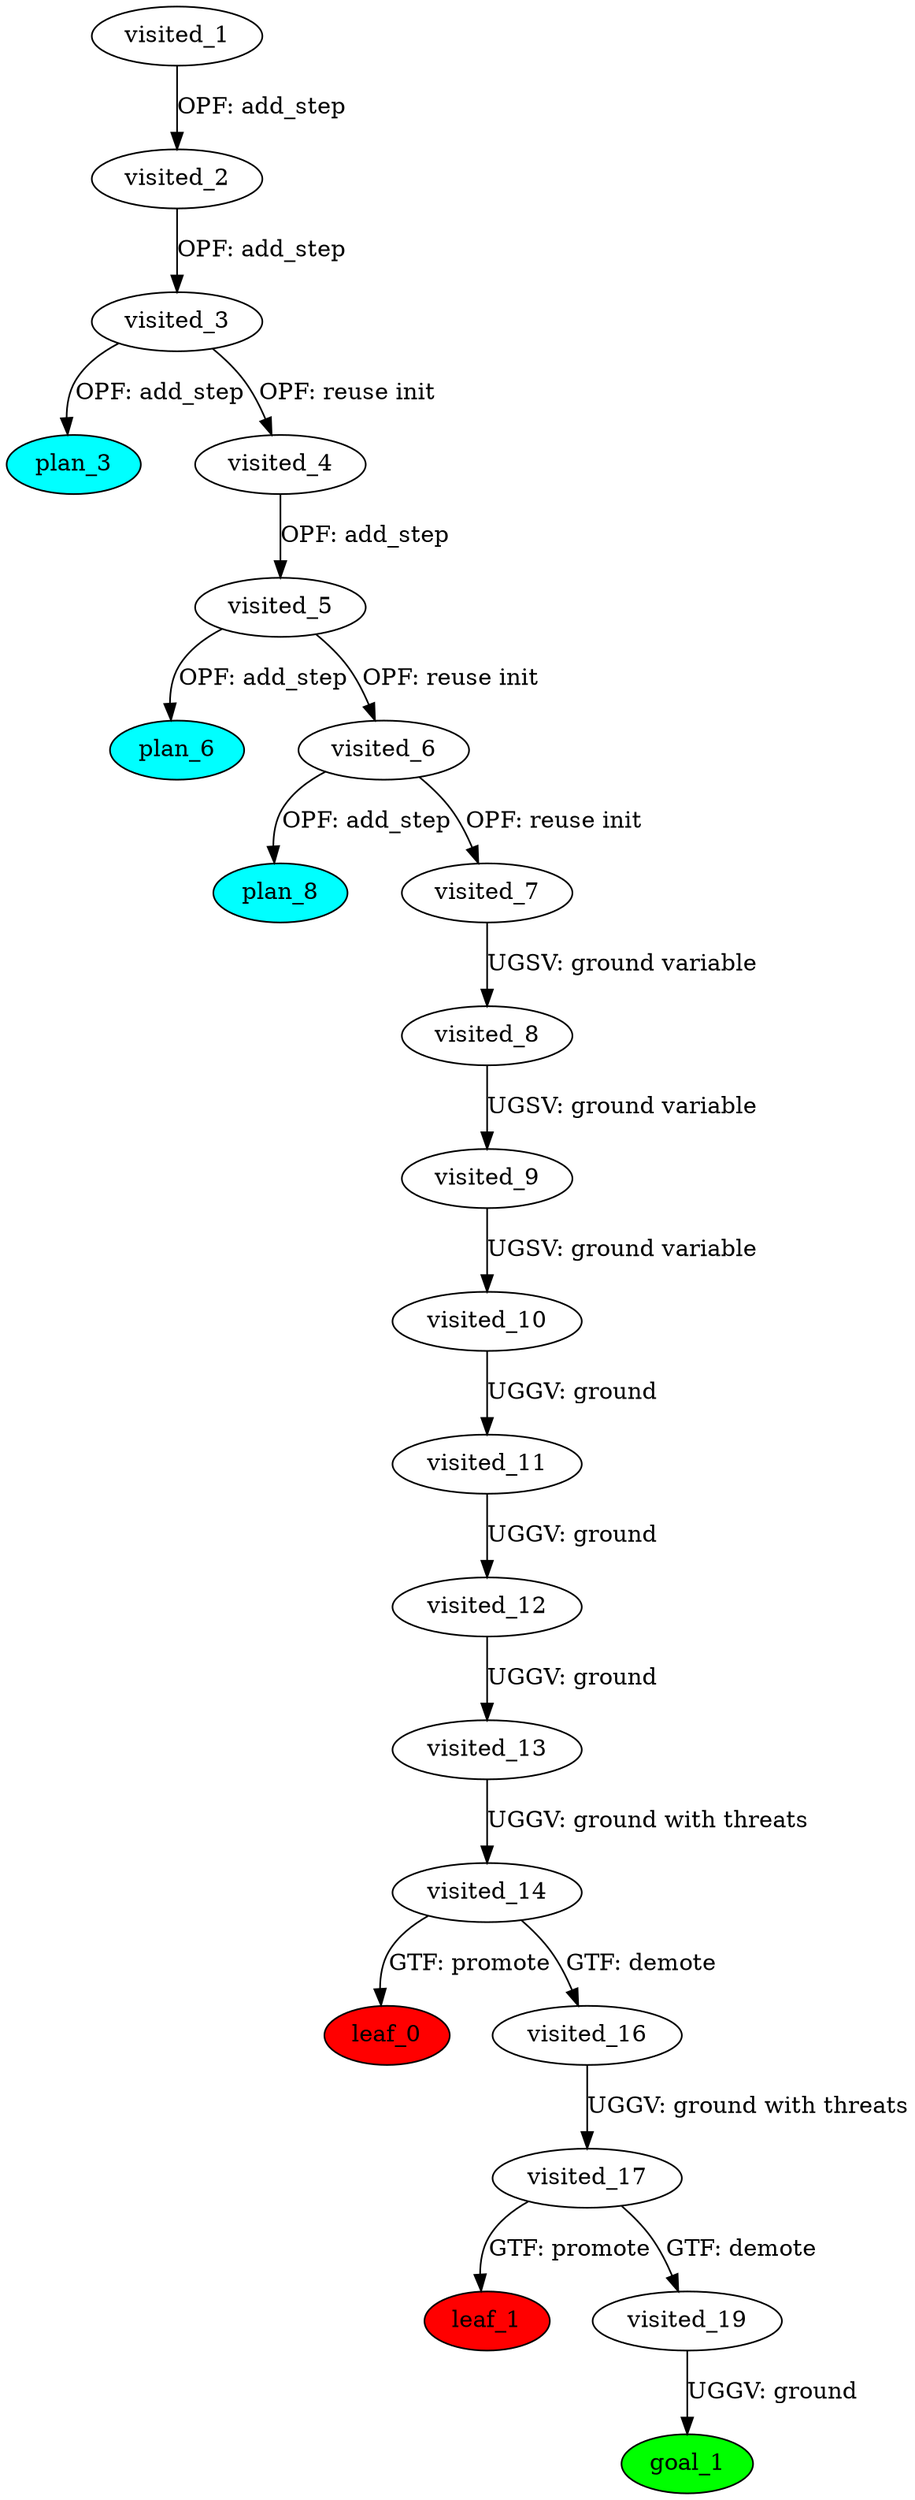 digraph {
	"1cc24867-104a-d5f2-05d2-9819f14b76ec" [label=plan_0 fillcolor=cyan style=filled]
	"1cc24867-104a-d5f2-05d2-9819f14b76ec" [label=visited_1 fillcolor=white style=filled]
	"501f8252-b4f4-a510-51f5-14ccc786a0aa" [label=plan_1 fillcolor=cyan style=filled]
	"1cc24867-104a-d5f2-05d2-9819f14b76ec" -> "501f8252-b4f4-a510-51f5-14ccc786a0aa" [label="OPF: add_step"]
	"501f8252-b4f4-a510-51f5-14ccc786a0aa" [label=visited_2 fillcolor=white style=filled]
	"5e807c75-9239-f8f5-b611-b446ee839f01" [label=plan_2 fillcolor=cyan style=filled]
	"501f8252-b4f4-a510-51f5-14ccc786a0aa" -> "5e807c75-9239-f8f5-b611-b446ee839f01" [label="OPF: add_step"]
	"5e807c75-9239-f8f5-b611-b446ee839f01" [label=visited_3 fillcolor=white style=filled]
	"9f3731ac-09fb-836a-8672-63067b214449" [label=plan_3 fillcolor=cyan style=filled]
	"5e807c75-9239-f8f5-b611-b446ee839f01" -> "9f3731ac-09fb-836a-8672-63067b214449" [label="OPF: add_step"]
	"8af7c297-38fa-f8be-c4b4-87db0a51ca64" [label=plan_4 fillcolor=cyan style=filled]
	"5e807c75-9239-f8f5-b611-b446ee839f01" -> "8af7c297-38fa-f8be-c4b4-87db0a51ca64" [label="OPF: reuse init"]
	"8af7c297-38fa-f8be-c4b4-87db0a51ca64" [label=visited_4 fillcolor=white style=filled]
	"942c3f30-6333-9f7a-da02-940410470571" [label=plan_5 fillcolor=cyan style=filled]
	"8af7c297-38fa-f8be-c4b4-87db0a51ca64" -> "942c3f30-6333-9f7a-da02-940410470571" [label="OPF: add_step"]
	"942c3f30-6333-9f7a-da02-940410470571" [label=visited_5 fillcolor=white style=filled]
	"e34b2dab-5590-babf-52ab-7f212cdf8f26" [label=plan_6 fillcolor=cyan style=filled]
	"942c3f30-6333-9f7a-da02-940410470571" -> "e34b2dab-5590-babf-52ab-7f212cdf8f26" [label="OPF: add_step"]
	"f3e42a59-d7b4-2a1f-5806-07e7afef5a22" [label=plan_7 fillcolor=cyan style=filled]
	"942c3f30-6333-9f7a-da02-940410470571" -> "f3e42a59-d7b4-2a1f-5806-07e7afef5a22" [label="OPF: reuse init"]
	"f3e42a59-d7b4-2a1f-5806-07e7afef5a22" [label=visited_6 fillcolor=white style=filled]
	"f5ae5196-c750-e3ea-7cb6-0d982b04220c" [label=plan_8 fillcolor=cyan style=filled]
	"f3e42a59-d7b4-2a1f-5806-07e7afef5a22" -> "f5ae5196-c750-e3ea-7cb6-0d982b04220c" [label="OPF: add_step"]
	"b34dfd44-8249-23f6-9263-92a1a74b03a8" [label=plan_9 fillcolor=cyan style=filled]
	"f3e42a59-d7b4-2a1f-5806-07e7afef5a22" -> "b34dfd44-8249-23f6-9263-92a1a74b03a8" [label="OPF: reuse init"]
	"b34dfd44-8249-23f6-9263-92a1a74b03a8" [label=visited_7 fillcolor=white style=filled]
	"4d1bcb0a-ecc3-2949-b3d4-1d2a304e18c8" [label=plan_10 fillcolor=cyan style=filled]
	"b34dfd44-8249-23f6-9263-92a1a74b03a8" -> "4d1bcb0a-ecc3-2949-b3d4-1d2a304e18c8" [label="UGSV: ground variable"]
	"4d1bcb0a-ecc3-2949-b3d4-1d2a304e18c8" [label=visited_8 fillcolor=white style=filled]
	"70bbf07e-e80a-50b7-a36f-494a54d41e87" [label=plan_11 fillcolor=cyan style=filled]
	"4d1bcb0a-ecc3-2949-b3d4-1d2a304e18c8" -> "70bbf07e-e80a-50b7-a36f-494a54d41e87" [label="UGSV: ground variable"]
	"70bbf07e-e80a-50b7-a36f-494a54d41e87" [label=visited_9 fillcolor=white style=filled]
	"cada4d07-6188-4177-9d1f-08d10f989310" [label=plan_12 fillcolor=cyan style=filled]
	"70bbf07e-e80a-50b7-a36f-494a54d41e87" -> "cada4d07-6188-4177-9d1f-08d10f989310" [label="UGSV: ground variable"]
	"cada4d07-6188-4177-9d1f-08d10f989310" [label=visited_10 fillcolor=white style=filled]
	"b0cf91f8-4272-c0a6-3b75-dbac89c9f337" [label=plan_13 fillcolor=cyan style=filled]
	"cada4d07-6188-4177-9d1f-08d10f989310" -> "b0cf91f8-4272-c0a6-3b75-dbac89c9f337" [label="UGGV: ground"]
	"b0cf91f8-4272-c0a6-3b75-dbac89c9f337" [label=visited_11 fillcolor=white style=filled]
	"6fc86e97-f455-d719-88b2-48dda590666d" [label=plan_14 fillcolor=cyan style=filled]
	"b0cf91f8-4272-c0a6-3b75-dbac89c9f337" -> "6fc86e97-f455-d719-88b2-48dda590666d" [label="UGGV: ground"]
	"6fc86e97-f455-d719-88b2-48dda590666d" [label=visited_12 fillcolor=white style=filled]
	"8103ec15-9870-3b70-a02e-795bc802d3e6" [label=plan_15 fillcolor=cyan style=filled]
	"6fc86e97-f455-d719-88b2-48dda590666d" -> "8103ec15-9870-3b70-a02e-795bc802d3e6" [label="UGGV: ground"]
	"8103ec15-9870-3b70-a02e-795bc802d3e6" [label=visited_13 fillcolor=white style=filled]
	"668a73e8-fa24-4128-c1b3-227e4a505020" [label=plan_16 fillcolor=cyan style=filled]
	"8103ec15-9870-3b70-a02e-795bc802d3e6" -> "668a73e8-fa24-4128-c1b3-227e4a505020" [label="UGGV: ground with threats"]
	"668a73e8-fa24-4128-c1b3-227e4a505020" [label=visited_14 fillcolor=white style=filled]
	"20363767-9d3f-6257-2885-8b9cc9e40ef4" [label=plan_17 fillcolor=cyan style=filled]
	"668a73e8-fa24-4128-c1b3-227e4a505020" -> "20363767-9d3f-6257-2885-8b9cc9e40ef4" [label="GTF: promote"]
	"7f5c6add-c366-77fd-17e6-78cb909e188b" [label=plan_18 fillcolor=cyan style=filled]
	"668a73e8-fa24-4128-c1b3-227e4a505020" -> "7f5c6add-c366-77fd-17e6-78cb909e188b" [label="GTF: demote"]
	"20363767-9d3f-6257-2885-8b9cc9e40ef4" [label=visited_15 fillcolor=white style=filled]
	"20363767-9d3f-6257-2885-8b9cc9e40ef4" [label=leaf_0 fillcolor=red style=filled]
	"7f5c6add-c366-77fd-17e6-78cb909e188b" [label=visited_16 fillcolor=white style=filled]
	"3dce9047-535c-fbeb-04fa-2be0c4be2001" [label=plan_19 fillcolor=cyan style=filled]
	"7f5c6add-c366-77fd-17e6-78cb909e188b" -> "3dce9047-535c-fbeb-04fa-2be0c4be2001" [label="UGGV: ground with threats"]
	"3dce9047-535c-fbeb-04fa-2be0c4be2001" [label=visited_17 fillcolor=white style=filled]
	"008494a3-98d7-35eb-d3b4-8062c191ecc1" [label=plan_20 fillcolor=cyan style=filled]
	"3dce9047-535c-fbeb-04fa-2be0c4be2001" -> "008494a3-98d7-35eb-d3b4-8062c191ecc1" [label="GTF: promote"]
	"8b315227-fd4e-f2e8-eb6f-04b8ea00f528" [label=plan_21 fillcolor=cyan style=filled]
	"3dce9047-535c-fbeb-04fa-2be0c4be2001" -> "8b315227-fd4e-f2e8-eb6f-04b8ea00f528" [label="GTF: demote"]
	"008494a3-98d7-35eb-d3b4-8062c191ecc1" [label=visited_18 fillcolor=white style=filled]
	"008494a3-98d7-35eb-d3b4-8062c191ecc1" [label=leaf_1 fillcolor=red style=filled]
	"8b315227-fd4e-f2e8-eb6f-04b8ea00f528" [label=visited_19 fillcolor=white style=filled]
	"c837777b-15dc-31df-107a-8b7de8f2bc1b" [label=plan_22 fillcolor=cyan style=filled]
	"8b315227-fd4e-f2e8-eb6f-04b8ea00f528" -> "c837777b-15dc-31df-107a-8b7de8f2bc1b" [label="UGGV: ground"]
	"c837777b-15dc-31df-107a-8b7de8f2bc1b" [label=visited_20 fillcolor=white style=filled]
	"c837777b-15dc-31df-107a-8b7de8f2bc1b" [label=goal_1 fillcolor=green style=filled]
}
